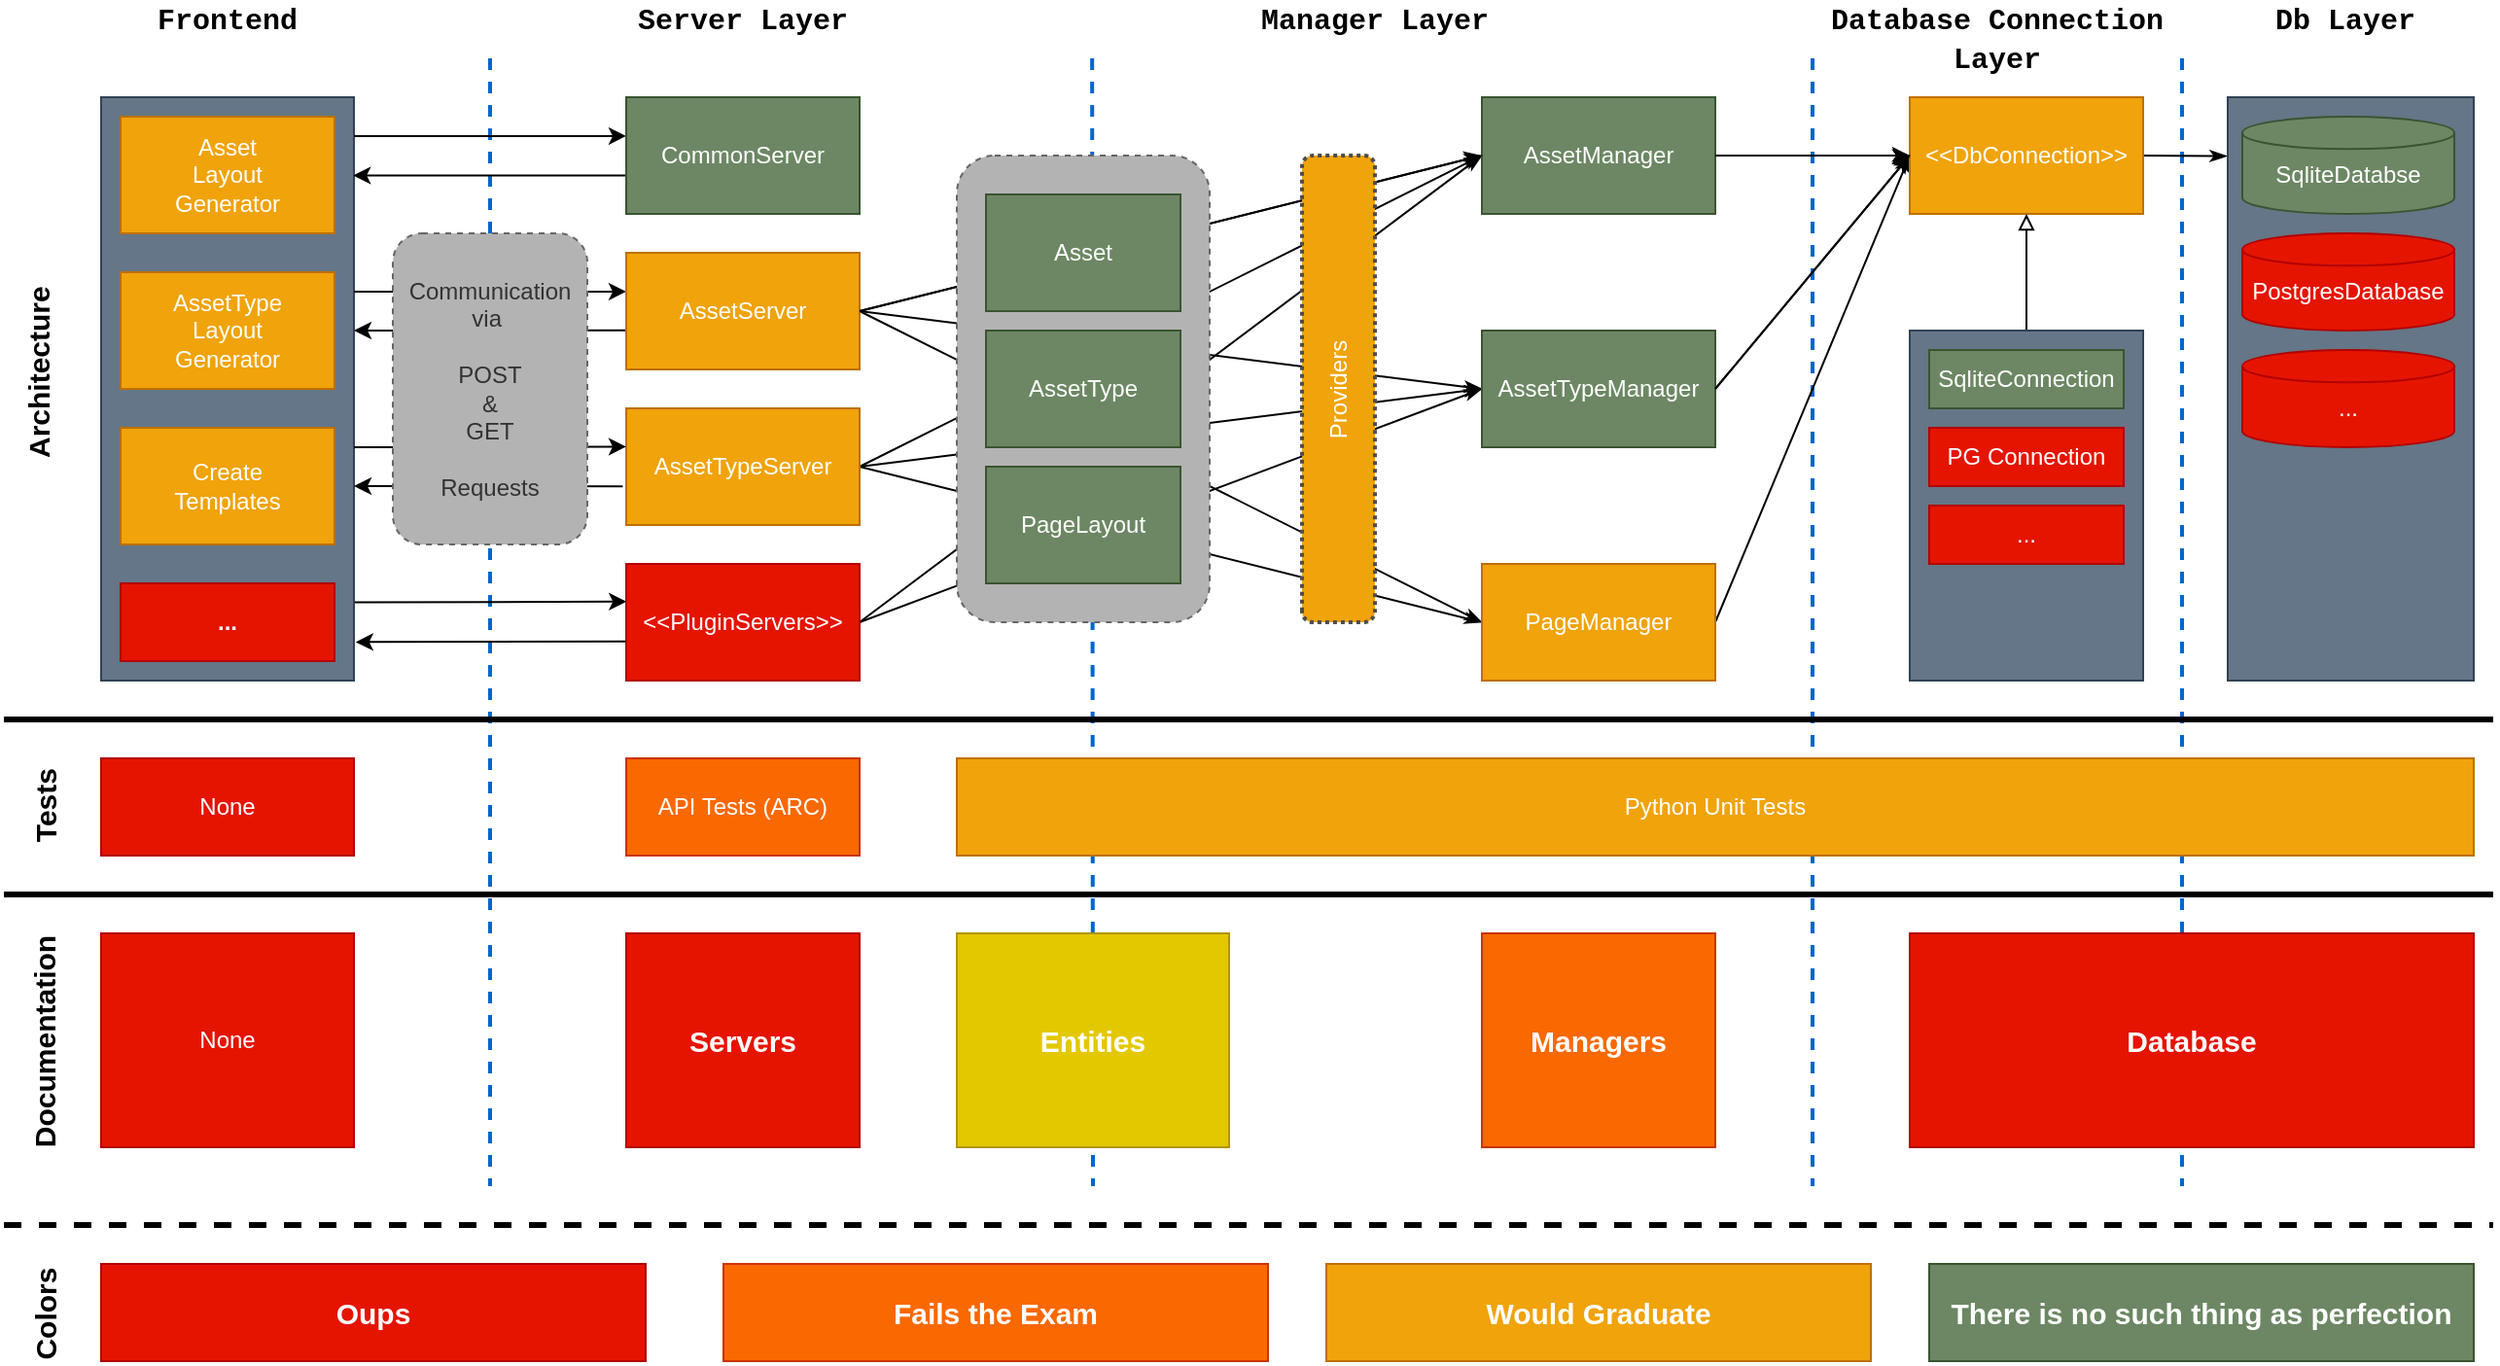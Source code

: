 <mxfile version="13.7.5" type="device"><diagram id="XkC64CSBz6MuFuF_FBS2" name="Page-1"><mxGraphModel dx="1422" dy="802" grid="1" gridSize="10" guides="1" tooltips="1" connect="1" arrows="1" fold="1" page="1" pageScale="1" pageWidth="827" pageHeight="1169" math="0" shadow="0"><root><mxCell id="0"/><mxCell id="1" parent="0"/><mxCell id="zYlzJXG3D5b0yWtDwXsM-15" value="" style="endArrow=none;dashed=1;html=1;rounded=0;strokeWidth=2;strokeColor=#0066CC;" parent="1" edge="1"><mxGeometry width="50" height="50" relative="1" as="geometry"><mxPoint x="1280" y="380" as="sourcePoint"/><mxPoint x="1280" y="960" as="targetPoint"/></mxGeometry></mxCell><mxCell id="zYlzJXG3D5b0yWtDwXsM-14" value="" style="endArrow=none;dashed=1;html=1;rounded=0;strokeWidth=2;strokeColor=#0066CC;" parent="1" edge="1"><mxGeometry width="50" height="50" relative="1" as="geometry"><mxPoint x="1090" y="380" as="sourcePoint"/><mxPoint x="1090" y="960" as="targetPoint"/></mxGeometry></mxCell><mxCell id="zYlzJXG3D5b0yWtDwXsM-13" value="" style="endArrow=none;dashed=1;html=1;rounded=0;strokeWidth=2;strokeColor=#0066CC;" parent="1" edge="1"><mxGeometry width="50" height="50" relative="1" as="geometry"><mxPoint x="719.58" y="380" as="sourcePoint"/><mxPoint x="720" y="960" as="targetPoint"/></mxGeometry></mxCell><mxCell id="zYlzJXG3D5b0yWtDwXsM-12" value="" style="endArrow=none;dashed=1;html=1;rounded=0;strokeWidth=2;strokeColor=#0066CC;" parent="1" edge="1"><mxGeometry width="50" height="50" relative="1" as="geometry"><mxPoint x="410" y="380" as="sourcePoint"/><mxPoint x="410" y="960" as="targetPoint"/></mxGeometry></mxCell><mxCell id="GYhRSr2gNebdkUgyvL3g-2" value="" style="rounded=0;whiteSpace=wrap;html=1;labelPosition=center;verticalLabelPosition=middle;align=center;verticalAlign=middle;spacingTop=3;fillColor=#647687;strokeColor=#314354;fontColor=#ffffff;" parent="1" vertex="1"><mxGeometry x="210" y="400" width="130" height="300" as="geometry"/></mxCell><mxCell id="GYhRSr2gNebdkUgyvL3g-31" style="edgeStyle=none;rounded=0;orthogonalLoop=1;jettySize=auto;html=1;exitX=1;exitY=0.5;exitDx=0;exitDy=0;entryX=0;entryY=0.5;entryDx=0;entryDy=0;endArrow=classicThin;endFill=1;" parent="1" source="GYhRSr2gNebdkUgyvL3g-6" target="GYhRSr2gNebdkUgyvL3g-19" edge="1"><mxGeometry relative="1" as="geometry"/></mxCell><mxCell id="GYhRSr2gNebdkUgyvL3g-32" style="edgeStyle=none;rounded=0;orthogonalLoop=1;jettySize=auto;html=1;exitX=1;exitY=0.5;exitDx=0;exitDy=0;entryX=0;entryY=0.5;entryDx=0;entryDy=0;endArrow=classicThin;endFill=1;" parent="1" source="GYhRSr2gNebdkUgyvL3g-6" target="GYhRSr2gNebdkUgyvL3g-20" edge="1"><mxGeometry relative="1" as="geometry"/></mxCell><mxCell id="GYhRSr2gNebdkUgyvL3g-54" style="edgeStyle=none;rounded=0;orthogonalLoop=1;jettySize=auto;html=1;exitX=1;exitY=0.5;exitDx=0;exitDy=0;entryX=0;entryY=0.5;entryDx=0;entryDy=0;endArrow=classicThin;endFill=1;" parent="1" source="GYhRSr2gNebdkUgyvL3g-6" target="GYhRSr2gNebdkUgyvL3g-21" edge="1"><mxGeometry relative="1" as="geometry"/></mxCell><mxCell id="GYhRSr2gNebdkUgyvL3g-6" value="AssetTypeServer" style="rounded=0;whiteSpace=wrap;html=1;fillColor=#f0a30a;strokeColor=#BD7000;fontColor=#ffffff;" parent="1" vertex="1"><mxGeometry x="480" y="560" width="120" height="60" as="geometry"/></mxCell><mxCell id="GYhRSr2gNebdkUgyvL3g-33" style="edgeStyle=none;rounded=0;orthogonalLoop=1;jettySize=auto;html=1;exitX=1;exitY=0.5;exitDx=0;exitDy=0;entryX=0;entryY=0.5;entryDx=0;entryDy=0;endArrow=classicThin;endFill=1;" parent="1" source="GYhRSr2gNebdkUgyvL3g-7" target="GYhRSr2gNebdkUgyvL3g-20" edge="1"><mxGeometry relative="1" as="geometry"/></mxCell><mxCell id="GYhRSr2gNebdkUgyvL3g-34" style="edgeStyle=none;rounded=0;orthogonalLoop=1;jettySize=auto;html=1;exitX=1;exitY=0.5;exitDx=0;exitDy=0;entryX=0;entryY=0.5;entryDx=0;entryDy=0;endArrow=classicThin;endFill=1;" parent="1" source="GYhRSr2gNebdkUgyvL3g-7" target="GYhRSr2gNebdkUgyvL3g-19" edge="1"><mxGeometry relative="1" as="geometry"/></mxCell><mxCell id="GYhRSr2gNebdkUgyvL3g-7" value="&amp;lt;&amp;lt;PluginServers&amp;gt;&amp;gt;" style="rounded=0;whiteSpace=wrap;html=1;fillColor=#e51400;strokeColor=#B20000;fontColor=#ffffff;" parent="1" vertex="1"><mxGeometry x="480" y="640" width="120" height="60" as="geometry"/></mxCell><mxCell id="GYhRSr2gNebdkUgyvL3g-8" value="" style="endArrow=classic;html=1;entryX=0;entryY=0.333;entryDx=0;entryDy=0;entryPerimeter=0;" parent="1" target="GYhRSr2gNebdkUgyvL3g-16" edge="1"><mxGeometry width="50" height="50" relative="1" as="geometry"><mxPoint x="340" y="420" as="sourcePoint"/><mxPoint x="440" y="419.98" as="targetPoint"/></mxGeometry></mxCell><mxCell id="GYhRSr2gNebdkUgyvL3g-9" value="" style="endArrow=classic;html=1;entryX=0.997;entryY=0.134;entryDx=0;entryDy=0;entryPerimeter=0;exitX=0;exitY=0.67;exitDx=0;exitDy=0;exitPerimeter=0;" parent="1" source="GYhRSr2gNebdkUgyvL3g-16" target="GYhRSr2gNebdkUgyvL3g-2" edge="1"><mxGeometry width="50" height="50" relative="1" as="geometry"><mxPoint x="440" y="440" as="sourcePoint"/><mxPoint x="490" y="390" as="targetPoint"/></mxGeometry></mxCell><mxCell id="GYhRSr2gNebdkUgyvL3g-10" value="" style="endArrow=classic;html=1;entryX=0;entryY=0.333;entryDx=0;entryDy=0;entryPerimeter=0;" parent="1" target="GYhRSr2gNebdkUgyvL3g-17" edge="1"><mxGeometry width="50" height="50" relative="1" as="geometry"><mxPoint x="340" y="500" as="sourcePoint"/><mxPoint x="440" y="500.0" as="targetPoint"/></mxGeometry></mxCell><mxCell id="GYhRSr2gNebdkUgyvL3g-11" value="" style="endArrow=classic;html=1;exitX=-0.001;exitY=0.665;exitDx=0;exitDy=0;exitPerimeter=0;" parent="1" source="GYhRSr2gNebdkUgyvL3g-17" edge="1"><mxGeometry width="50" height="50" relative="1" as="geometry"><mxPoint x="440" y="520.02" as="sourcePoint"/><mxPoint x="340" y="520" as="targetPoint"/></mxGeometry></mxCell><mxCell id="GYhRSr2gNebdkUgyvL3g-12" value="" style="endArrow=classic;html=1;entryX=0;entryY=0.329;entryDx=0;entryDy=0;entryPerimeter=0;" parent="1" target="GYhRSr2gNebdkUgyvL3g-6" edge="1"><mxGeometry width="50" height="50" relative="1" as="geometry"><mxPoint x="340" y="580" as="sourcePoint"/><mxPoint x="440.39" y="579.75" as="targetPoint"/></mxGeometry></mxCell><mxCell id="GYhRSr2gNebdkUgyvL3g-13" value="" style="endArrow=classic;html=1;exitX=-0.015;exitY=0.668;exitDx=0;exitDy=0;exitPerimeter=0;" parent="1" source="GYhRSr2gNebdkUgyvL3g-6" edge="1"><mxGeometry width="50" height="50" relative="1" as="geometry"><mxPoint x="440.39" y="599.77" as="sourcePoint"/><mxPoint x="340" y="600" as="targetPoint"/></mxGeometry></mxCell><mxCell id="GYhRSr2gNebdkUgyvL3g-14" value="" style="endArrow=classic;html=1;entryX=0.001;entryY=0.323;entryDx=0;entryDy=0;entryPerimeter=0;exitX=1.003;exitY=0.866;exitDx=0;exitDy=0;exitPerimeter=0;" parent="1" source="GYhRSr2gNebdkUgyvL3g-2" target="GYhRSr2gNebdkUgyvL3g-7" edge="1"><mxGeometry width="50" height="50" relative="1" as="geometry"><mxPoint x="330" y="655" as="sourcePoint"/><mxPoint x="440.39" y="659.75" as="targetPoint"/></mxGeometry></mxCell><mxCell id="GYhRSr2gNebdkUgyvL3g-15" value="" style="endArrow=classic;html=1;exitX=-0.003;exitY=0.665;exitDx=0;exitDy=0;exitPerimeter=0;entryX=1.007;entryY=0.934;entryDx=0;entryDy=0;entryPerimeter=0;" parent="1" source="GYhRSr2gNebdkUgyvL3g-7" target="GYhRSr2gNebdkUgyvL3g-2" edge="1"><mxGeometry width="50" height="50" relative="1" as="geometry"><mxPoint x="440.39" y="679.77" as="sourcePoint"/><mxPoint x="360" y="684" as="targetPoint"/></mxGeometry></mxCell><mxCell id="GYhRSr2gNebdkUgyvL3g-16" value="CommonServer" style="rounded=0;whiteSpace=wrap;html=1;fillColor=#6d8764;strokeColor=#3A5431;fontColor=#ffffff;" parent="1" vertex="1"><mxGeometry x="480" y="400" width="120" height="60" as="geometry"/></mxCell><mxCell id="GYhRSr2gNebdkUgyvL3g-28" style="rounded=0;orthogonalLoop=1;jettySize=auto;html=1;exitX=1;exitY=0.5;exitDx=0;exitDy=0;entryX=0;entryY=0.5;entryDx=0;entryDy=0;" parent="1" source="GYhRSr2gNebdkUgyvL3g-17" target="GYhRSr2gNebdkUgyvL3g-19" edge="1"><mxGeometry relative="1" as="geometry"/></mxCell><mxCell id="GYhRSr2gNebdkUgyvL3g-30" style="edgeStyle=none;rounded=0;orthogonalLoop=1;jettySize=auto;html=1;exitX=1;exitY=0.5;exitDx=0;exitDy=0;entryX=0;entryY=0.5;entryDx=0;entryDy=0;endArrow=classicThin;endFill=1;" parent="1" source="GYhRSr2gNebdkUgyvL3g-17" target="GYhRSr2gNebdkUgyvL3g-20" edge="1"><mxGeometry relative="1" as="geometry"/></mxCell><mxCell id="GYhRSr2gNebdkUgyvL3g-35" style="edgeStyle=none;rounded=0;orthogonalLoop=1;jettySize=auto;html=1;exitX=1;exitY=0.5;exitDx=0;exitDy=0;entryX=0;entryY=0.5;entryDx=0;entryDy=0;endArrow=classicThin;endFill=1;" parent="1" source="GYhRSr2gNebdkUgyvL3g-17" target="GYhRSr2gNebdkUgyvL3g-21" edge="1"><mxGeometry relative="1" as="geometry"/></mxCell><mxCell id="GYhRSr2gNebdkUgyvL3g-17" value="AssetServer" style="rounded=0;whiteSpace=wrap;html=1;fillColor=#f0a30a;strokeColor=#BD7000;fontColor=#ffffff;" parent="1" vertex="1"><mxGeometry x="480" y="480" width="120" height="60" as="geometry"/></mxCell><mxCell id="GYhRSr2gNebdkUgyvL3g-18" value="Communication&lt;br&gt;via&amp;nbsp;&lt;br&gt;&lt;br&gt;POST&lt;br&gt;&amp;amp;&lt;br&gt;GET&lt;br&gt;&lt;br&gt;Requests" style="rounded=1;whiteSpace=wrap;html=1;dashed=1;strokeColor=#666666;fontColor=#333333;fillColor=#B3B3B3;" parent="1" vertex="1"><mxGeometry x="360" y="470" width="100" height="160" as="geometry"/></mxCell><mxCell id="GYhRSr2gNebdkUgyvL3g-39" style="edgeStyle=none;rounded=0;orthogonalLoop=1;jettySize=auto;html=1;exitX=1;exitY=0.5;exitDx=0;exitDy=0;entryX=0;entryY=0.5;entryDx=0;entryDy=0;" parent="1" source="GYhRSr2gNebdkUgyvL3g-19" target="GYhRSr2gNebdkUgyvL3g-37" edge="1"><mxGeometry relative="1" as="geometry"/></mxCell><mxCell id="GYhRSr2gNebdkUgyvL3g-19" value="AssetManager" style="rounded=0;whiteSpace=wrap;html=1;fillColor=#6d8764;strokeColor=#3A5431;fontColor=#ffffff;" parent="1" vertex="1"><mxGeometry x="920" y="400" width="120" height="60" as="geometry"/></mxCell><mxCell id="GYhRSr2gNebdkUgyvL3g-40" style="edgeStyle=none;rounded=0;orthogonalLoop=1;jettySize=auto;html=1;exitX=1;exitY=0.5;exitDx=0;exitDy=0;entryX=0;entryY=0.5;entryDx=0;entryDy=0;" parent="1" source="GYhRSr2gNebdkUgyvL3g-20" target="GYhRSr2gNebdkUgyvL3g-37" edge="1"><mxGeometry relative="1" as="geometry"><mxPoint x="1120" y="550" as="targetPoint"/></mxGeometry></mxCell><mxCell id="GYhRSr2gNebdkUgyvL3g-20" value="AssetTypeManager" style="rounded=0;whiteSpace=wrap;html=1;fillColor=#6d8764;strokeColor=#3A5431;fontColor=#ffffff;" parent="1" vertex="1"><mxGeometry x="920" y="520" width="120" height="60" as="geometry"/></mxCell><mxCell id="GYhRSr2gNebdkUgyvL3g-41" style="edgeStyle=none;rounded=0;orthogonalLoop=1;jettySize=auto;html=1;exitX=1;exitY=0.5;exitDx=0;exitDy=0;entryX=0;entryY=0.5;entryDx=0;entryDy=0;" parent="1" source="GYhRSr2gNebdkUgyvL3g-21" target="GYhRSr2gNebdkUgyvL3g-37" edge="1"><mxGeometry relative="1" as="geometry"><mxPoint x="1120" y="550" as="targetPoint"/></mxGeometry></mxCell><mxCell id="GYhRSr2gNebdkUgyvL3g-21" value="PageManager" style="rounded=0;whiteSpace=wrap;html=1;fillColor=#f0a30a;strokeColor=#BD7000;fontColor=#ffffff;" parent="1" vertex="1"><mxGeometry x="920" y="640" width="120" height="60" as="geometry"/></mxCell><mxCell id="GYhRSr2gNebdkUgyvL3g-57" style="edgeStyle=none;rounded=0;orthogonalLoop=1;jettySize=auto;html=1;exitX=1;exitY=0.5;exitDx=0;exitDy=0;entryX=-0.002;entryY=0.101;entryDx=0;entryDy=0;entryPerimeter=0;endArrow=classicThin;endFill=1;fontSize=12;" parent="1" source="GYhRSr2gNebdkUgyvL3g-37" target="GYhRSr2gNebdkUgyvL3g-55" edge="1"><mxGeometry relative="1" as="geometry"/></mxCell><mxCell id="GYhRSr2gNebdkUgyvL3g-37" value="&amp;lt;&amp;lt;DbConnection&amp;gt;&amp;gt;" style="rounded=0;whiteSpace=wrap;html=1;fillColor=#f0a30a;strokeColor=#BD7000;fontColor=#ffffff;" parent="1" vertex="1"><mxGeometry x="1140" y="400" width="120" height="60" as="geometry"/></mxCell><mxCell id="GYhRSr2gNebdkUgyvL3g-47" style="edgeStyle=none;rounded=0;orthogonalLoop=1;jettySize=auto;html=1;exitX=0.5;exitY=0;exitDx=0;exitDy=0;entryX=0.5;entryY=1;entryDx=0;entryDy=0;endArrow=block;endFill=0;" parent="1" source="GYhRSr2gNebdkUgyvL3g-43" target="GYhRSr2gNebdkUgyvL3g-37" edge="1"><mxGeometry relative="1" as="geometry"/></mxCell><mxCell id="GYhRSr2gNebdkUgyvL3g-43" value="" style="rounded=0;whiteSpace=wrap;html=1;fillColor=#647687;strokeColor=#314354;fontColor=#ffffff;" parent="1" vertex="1"><mxGeometry x="1140" y="520" width="120" height="180" as="geometry"/></mxCell><mxCell id="GYhRSr2gNebdkUgyvL3g-44" value="SqliteConnection" style="rounded=0;whiteSpace=wrap;html=1;fillColor=#6d8764;strokeColor=#3A5431;fontColor=#ffffff;" parent="1" vertex="1"><mxGeometry x="1150" y="530" width="100" height="30" as="geometry"/></mxCell><mxCell id="GYhRSr2gNebdkUgyvL3g-50" style="edgeStyle=none;rounded=0;orthogonalLoop=1;jettySize=auto;html=1;endArrow=classicThin;endFill=1;" parent="1" edge="1"><mxGeometry relative="1" as="geometry"><mxPoint x="1040" y="430" as="sourcePoint"/><mxPoint x="1140" y="430" as="targetPoint"/></mxGeometry></mxCell><mxCell id="GYhRSr2gNebdkUgyvL3g-51" style="edgeStyle=none;rounded=0;orthogonalLoop=1;jettySize=auto;html=1;exitX=1;exitY=0.5;exitDx=0;exitDy=0;entryX=0;entryY=0.5;entryDx=0;entryDy=0;endArrow=classicThin;endFill=1;" parent="1" source="GYhRSr2gNebdkUgyvL3g-20" target="GYhRSr2gNebdkUgyvL3g-37" edge="1"><mxGeometry relative="1" as="geometry"><mxPoint x="1160" y="430" as="targetPoint"/><mxPoint x="1020" y="550" as="sourcePoint"/></mxGeometry></mxCell><mxCell id="GYhRSr2gNebdkUgyvL3g-53" style="rounded=0;orthogonalLoop=1;jettySize=auto;html=1;exitX=1;exitY=0.5;exitDx=0;exitDy=0;endArrow=classicThin;endFill=1;" parent="1" edge="1"><mxGeometry relative="1" as="geometry"><mxPoint x="600" y="510" as="sourcePoint"/><mxPoint x="920" y="430" as="targetPoint"/></mxGeometry></mxCell><mxCell id="GYhRSr2gNebdkUgyvL3g-55" value="" style="rounded=0;whiteSpace=wrap;html=1;fontSize=12;fillColor=#647687;strokeColor=#314354;fontColor=#ffffff;" parent="1" vertex="1"><mxGeometry x="1303.5" y="400" width="126.5" height="300" as="geometry"/></mxCell><mxCell id="GYhRSr2gNebdkUgyvL3g-56" value="SqliteDatabse" style="strokeWidth=1;html=1;shape=mxgraph.flowchart.database;whiteSpace=wrap;verticalAlign=middle;fontSize=12;labelPosition=center;verticalLabelPosition=middle;align=center;spacingTop=10;fillColor=#6d8764;strokeColor=#3A5431;fontColor=#ffffff;" parent="1" vertex="1"><mxGeometry x="1311" y="410" width="109" height="50" as="geometry"/></mxCell><mxCell id="GYhRSr2gNebdkUgyvL3g-58" value="&lt;font face=&quot;Courier New&quot; style=&quot;font-size: 15px;&quot;&gt;Frontend&lt;/font&gt;" style="text;html=1;strokeColor=none;fillColor=none;align=center;verticalAlign=middle;whiteSpace=wrap;rounded=0;fontSize=15;fontStyle=1" parent="1" vertex="1"><mxGeometry x="210" y="350" width="130" height="20" as="geometry"/></mxCell><mxCell id="GYhRSr2gNebdkUgyvL3g-60" value="" style="rounded=1;whiteSpace=wrap;html=1;strokeWidth=1;fontSize=12;dashed=1;strokeColor=#666666;fontColor=#333333;fillColor=#B3B3B3;" parent="1" vertex="1"><mxGeometry x="650" y="430" width="130" height="240" as="geometry"/></mxCell><mxCell id="GYhRSr2gNebdkUgyvL3g-61" value="Asset" style="rounded=0;whiteSpace=wrap;html=1;strokeWidth=1;fontSize=12;fillColor=#6d8764;strokeColor=#3A5431;fontColor=#ffffff;" parent="1" vertex="1"><mxGeometry x="665" y="450" width="100" height="60" as="geometry"/></mxCell><mxCell id="GYhRSr2gNebdkUgyvL3g-62" value="AssetType" style="rounded=0;whiteSpace=wrap;html=1;strokeWidth=1;fontSize=12;fillColor=#6d8764;strokeColor=#3A5431;fontColor=#ffffff;" parent="1" vertex="1"><mxGeometry x="665" y="520" width="100" height="60" as="geometry"/></mxCell><mxCell id="GYhRSr2gNebdkUgyvL3g-63" value="&lt;span style=&quot;font-weight: normal&quot;&gt;PageLayout&lt;/span&gt;" style="rounded=0;whiteSpace=wrap;html=1;strokeWidth=1;fontSize=12;fontStyle=1;fillColor=#6d8764;strokeColor=#3A5431;fontColor=#ffffff;" parent="1" vertex="1"><mxGeometry x="665" y="590" width="100" height="60" as="geometry"/></mxCell><mxCell id="GYhRSr2gNebdkUgyvL3g-64" value="Asset&lt;br&gt;Layout&lt;br&gt;Generator" style="rounded=0;whiteSpace=wrap;html=1;strokeWidth=1;fontSize=12;fillColor=#f0a30a;strokeColor=#BD7000;fontColor=#ffffff;" parent="1" vertex="1"><mxGeometry x="220" y="410" width="110" height="60" as="geometry"/></mxCell><mxCell id="GYhRSr2gNebdkUgyvL3g-65" value="AssetType&lt;br&gt;Layout&lt;br&gt;Generator" style="rounded=0;whiteSpace=wrap;html=1;strokeWidth=1;fontSize=12;fillColor=#f0a30a;strokeColor=#BD7000;fontColor=#ffffff;" parent="1" vertex="1"><mxGeometry x="220" y="490" width="110" height="60" as="geometry"/></mxCell><mxCell id="GYhRSr2gNebdkUgyvL3g-66" value="Create&lt;br&gt;Templates" style="rounded=0;whiteSpace=wrap;html=1;strokeWidth=1;fontSize=12;fillColor=#f0a30a;strokeColor=#BD7000;fontColor=#ffffff;" parent="1" vertex="1"><mxGeometry x="220" y="570" width="110" height="60" as="geometry"/></mxCell><mxCell id="GYhRSr2gNebdkUgyvL3g-67" value="&lt;b&gt;...&lt;/b&gt;" style="rounded=0;whiteSpace=wrap;html=1;strokeWidth=1;fontSize=12;fillColor=#e51400;strokeColor=#B20000;fontColor=#ffffff;" parent="1" vertex="1"><mxGeometry x="220" y="650" width="110" height="40" as="geometry"/></mxCell><mxCell id="GYhRSr2gNebdkUgyvL3g-68" value="PostgresDatabase" style="strokeWidth=1;html=1;shape=mxgraph.flowchart.database;whiteSpace=wrap;verticalAlign=middle;fontSize=12;labelPosition=center;verticalLabelPosition=middle;align=center;spacingTop=10;fillColor=#e51400;strokeColor=#B20000;fontColor=#ffffff;" parent="1" vertex="1"><mxGeometry x="1311" y="470" width="109" height="50" as="geometry"/></mxCell><mxCell id="GYhRSr2gNebdkUgyvL3g-69" value="None" style="rounded=0;whiteSpace=wrap;html=1;strokeWidth=1;fillColor=#e51400;fontSize=12;strokeColor=#B20000;fontColor=#ffffff;" parent="1" vertex="1"><mxGeometry x="210" y="740" width="130" height="50" as="geometry"/></mxCell><mxCell id="GYhRSr2gNebdkUgyvL3g-71" value="" style="endArrow=none;html=1;fontSize=12;strokeWidth=3;" parent="1" edge="1"><mxGeometry width="50" height="50" relative="1" as="geometry"><mxPoint x="160" y="720" as="sourcePoint"/><mxPoint x="1440" y="720" as="targetPoint"/></mxGeometry></mxCell><mxCell id="GYhRSr2gNebdkUgyvL3g-72" value="API Tests (ARC)" style="rounded=0;whiteSpace=wrap;html=1;strokeWidth=1;fillColor=#fa6800;fontSize=12;strokeColor=#C73500;fontColor=#ffffff;" parent="1" vertex="1"><mxGeometry x="480" y="740" width="120" height="50" as="geometry"/></mxCell><mxCell id="GYhRSr2gNebdkUgyvL3g-73" value="Python Unit Tests" style="rounded=0;whiteSpace=wrap;html=1;strokeWidth=1;fillColor=#f0a30a;fontSize=12;strokeColor=#BD7000;fontColor=#ffffff;" parent="1" vertex="1"><mxGeometry x="650" y="740" width="780" height="50" as="geometry"/></mxCell><mxCell id="zYlzJXG3D5b0yWtDwXsM-5" value="PG Connection" style="rounded=0;whiteSpace=wrap;html=1;fillColor=#e51400;strokeColor=#B20000;fontColor=#ffffff;" parent="1" vertex="1"><mxGeometry x="1150" y="570" width="100" height="30" as="geometry"/></mxCell><mxCell id="zYlzJXG3D5b0yWtDwXsM-6" value="..." style="rounded=0;whiteSpace=wrap;html=1;fillColor=#e51400;strokeColor=#B20000;fontColor=#ffffff;" parent="1" vertex="1"><mxGeometry x="1150" y="610" width="100" height="30" as="geometry"/></mxCell><mxCell id="zYlzJXG3D5b0yWtDwXsM-7" value="..." style="strokeWidth=1;html=1;shape=mxgraph.flowchart.database;whiteSpace=wrap;verticalAlign=middle;fontSize=12;labelPosition=center;verticalLabelPosition=middle;align=center;spacingTop=10;fillColor=#e51400;strokeColor=#B20000;fontColor=#ffffff;" parent="1" vertex="1"><mxGeometry x="1311" y="530" width="109" height="50" as="geometry"/></mxCell><mxCell id="zYlzJXG3D5b0yWtDwXsM-16" value="Architecture" style="text;html=1;strokeColor=none;fillColor=none;align=center;verticalAlign=middle;whiteSpace=wrap;rounded=0;rotation=-90;fontStyle=1;fontSize=15;" parent="1" vertex="1"><mxGeometry x="1.42" y="523.3" width="352.18" height="35" as="geometry"/></mxCell><mxCell id="zYlzJXG3D5b0yWtDwXsM-17" value="Tests" style="text;html=1;strokeColor=none;fillColor=none;align=center;verticalAlign=middle;whiteSpace=wrap;rounded=0;fontSize=15;rotation=-90;fontStyle=1" parent="1" vertex="1"><mxGeometry x="136.49" y="746.05" width="88.03" height="35" as="geometry"/></mxCell><mxCell id="zYlzJXG3D5b0yWtDwXsM-18" value="&lt;font face=&quot;Courier New&quot;&gt;Server Layer&lt;/font&gt;" style="text;html=1;strokeColor=none;fillColor=none;align=center;verticalAlign=middle;whiteSpace=wrap;rounded=0;fontSize=15;fontStyle=1" parent="1" vertex="1"><mxGeometry x="480" y="350" width="120" height="20" as="geometry"/></mxCell><mxCell id="zYlzJXG3D5b0yWtDwXsM-19" value="&lt;font face=&quot;Courier New&quot;&gt;Manager Layer&lt;/font&gt;" style="text;html=1;strokeColor=none;fillColor=none;align=center;verticalAlign=middle;whiteSpace=wrap;rounded=0;fontSize=15;fontStyle=1" parent="1" vertex="1"><mxGeometry x="720" y="350" width="290" height="20" as="geometry"/></mxCell><mxCell id="zYlzJXG3D5b0yWtDwXsM-20" value="&lt;font face=&quot;Courier New&quot;&gt;Database Connection&lt;br&gt;Layer&lt;br&gt;&lt;/font&gt;" style="text;html=1;strokeColor=none;fillColor=none;align=center;verticalAlign=middle;whiteSpace=wrap;rounded=0;fontSize=15;fontStyle=1" parent="1" vertex="1"><mxGeometry x="1090" y="360" width="190" height="20" as="geometry"/></mxCell><mxCell id="zYlzJXG3D5b0yWtDwXsM-21" value="&lt;font face=&quot;Courier New&quot;&gt;Db Layer&lt;/font&gt;" style="text;html=1;strokeColor=none;fillColor=none;align=center;verticalAlign=middle;whiteSpace=wrap;rounded=0;fontSize=15;fontStyle=1" parent="1" vertex="1"><mxGeometry x="1303.5" y="350" width="120" height="20" as="geometry"/></mxCell><mxCell id="zYlzJXG3D5b0yWtDwXsM-22" value="" style="endArrow=none;html=1;fontSize=12;strokeWidth=3;" parent="1" edge="1"><mxGeometry width="50" height="50" relative="1" as="geometry"><mxPoint x="160" y="810" as="sourcePoint"/><mxPoint x="1440" y="810" as="targetPoint"/></mxGeometry></mxCell><mxCell id="zYlzJXG3D5b0yWtDwXsM-23" value="Documentation" style="text;html=1;strokeColor=none;fillColor=none;align=center;verticalAlign=middle;whiteSpace=wrap;rounded=0;fontSize=15;rotation=-90;fontStyle=1" parent="1" vertex="1"><mxGeometry x="107.48" y="867.48" width="146.06" height="35" as="geometry"/></mxCell><mxCell id="zYlzJXG3D5b0yWtDwXsM-25" value="None" style="rounded=0;whiteSpace=wrap;html=1;strokeWidth=1;fillColor=#e51400;fontSize=12;strokeColor=#B20000;fontColor=#ffffff;" parent="1" vertex="1"><mxGeometry x="210" y="830" width="130" height="110" as="geometry"/></mxCell><mxCell id="zYlzJXG3D5b0yWtDwXsM-26" value="&lt;font style=&quot;font-size: 15px&quot;&gt;&lt;b&gt;Servers&lt;/b&gt;&lt;/font&gt;" style="rounded=0;whiteSpace=wrap;html=1;strokeWidth=1;fillColor=#e51400;fontSize=12;strokeColor=#B20000;fontColor=#ffffff;" parent="1" vertex="1"><mxGeometry x="480" y="830" width="120" height="110" as="geometry"/></mxCell><mxCell id="zYlzJXG3D5b0yWtDwXsM-27" value="&lt;b&gt;Entities&lt;br&gt;&lt;/b&gt;" style="rounded=0;whiteSpace=wrap;html=1;strokeWidth=1;fontSize=15;fillColor=#e3c800;strokeColor=#B09500;fontColor=#ffffff;" parent="1" vertex="1"><mxGeometry x="650" y="830" width="140" height="110" as="geometry"/></mxCell><mxCell id="zYlzJXG3D5b0yWtDwXsM-28" value="&lt;font style=&quot;font-size: 15px&quot;&gt;&lt;b&gt;Managers&lt;/b&gt;&lt;/font&gt;" style="rounded=0;whiteSpace=wrap;html=1;fillColor=#fa6800;strokeColor=#C73500;fontColor=#ffffff;" parent="1" vertex="1"><mxGeometry x="920" y="830" width="120" height="110" as="geometry"/></mxCell><mxCell id="zYlzJXG3D5b0yWtDwXsM-29" value="&lt;font style=&quot;font-size: 15px&quot;&gt;&lt;b&gt;Database&lt;/b&gt;&lt;/font&gt;" style="rounded=0;whiteSpace=wrap;html=1;fillColor=#e51400;strokeColor=#B20000;fontColor=#ffffff;" parent="1" vertex="1"><mxGeometry x="1140" y="830" width="290" height="110" as="geometry"/></mxCell><mxCell id="zYlzJXG3D5b0yWtDwXsM-32" value="" style="endArrow=none;dashed=1;html=1;strokeWidth=3;fontSize=15;" parent="1" edge="1"><mxGeometry width="50" height="50" relative="1" as="geometry"><mxPoint x="160" y="980" as="sourcePoint"/><mxPoint x="1440" y="980" as="targetPoint"/></mxGeometry></mxCell><mxCell id="zYlzJXG3D5b0yWtDwXsM-33" value="Colors" style="text;html=1;strokeColor=none;fillColor=none;align=center;verticalAlign=middle;whiteSpace=wrap;rounded=0;fontSize=15;rotation=-90;fontStyle=1" parent="1" vertex="1"><mxGeometry x="154.88" y="1008.0" width="51.25" height="35" as="geometry"/></mxCell><mxCell id="zYlzJXG3D5b0yWtDwXsM-34" value="&lt;b&gt;Oups&lt;/b&gt;" style="rounded=0;whiteSpace=wrap;html=1;strokeWidth=1;fillColor=#e51400;fontSize=15;strokeColor=#B20000;fontColor=#ffffff;" parent="1" vertex="1"><mxGeometry x="210" y="1000" width="280" height="50" as="geometry"/></mxCell><mxCell id="zYlzJXG3D5b0yWtDwXsM-42" value="&lt;b&gt;Fails the Exam&lt;/b&gt;" style="rounded=0;whiteSpace=wrap;html=1;strokeWidth=1;fillColor=#fa6800;fontSize=15;strokeColor=#C73500;fontColor=#ffffff;" parent="1" vertex="1"><mxGeometry x="530" y="1000" width="280" height="50" as="geometry"/></mxCell><mxCell id="zYlzJXG3D5b0yWtDwXsM-43" value="&lt;b&gt;Would Graduate&lt;/b&gt;" style="rounded=0;whiteSpace=wrap;html=1;strokeWidth=1;fillColor=#f0a30a;fontSize=15;strokeColor=#BD7000;fontColor=#ffffff;" parent="1" vertex="1"><mxGeometry x="840" y="1000" width="280" height="50" as="geometry"/></mxCell><mxCell id="zYlzJXG3D5b0yWtDwXsM-44" value="&lt;b&gt;There is no such thing as perfection&lt;/b&gt;" style="rounded=0;whiteSpace=wrap;html=1;strokeWidth=1;fillColor=#6d8764;fontSize=15;strokeColor=#3A5431;fontColor=#ffffff;" parent="1" vertex="1"><mxGeometry x="1150" y="1000" width="280" height="50" as="geometry"/></mxCell><mxCell id="FM6pk1OenoeW-LvgwRD9-1" value="Providers" style="rounded=1;whiteSpace=wrap;html=1;rotation=-90;fillColor=#f0a30a;fontColor=#ffffff;dashed=1;strokeColor=#4D4D4D;perimeterSpacing=0;strokeWidth=2;dashPattern=1 1;glass=0;sketch=0;shadow=0;" vertex="1" parent="1"><mxGeometry x="726.25" y="531.25" width="240" height="37.5" as="geometry"/></mxCell></root></mxGraphModel></diagram></mxfile>